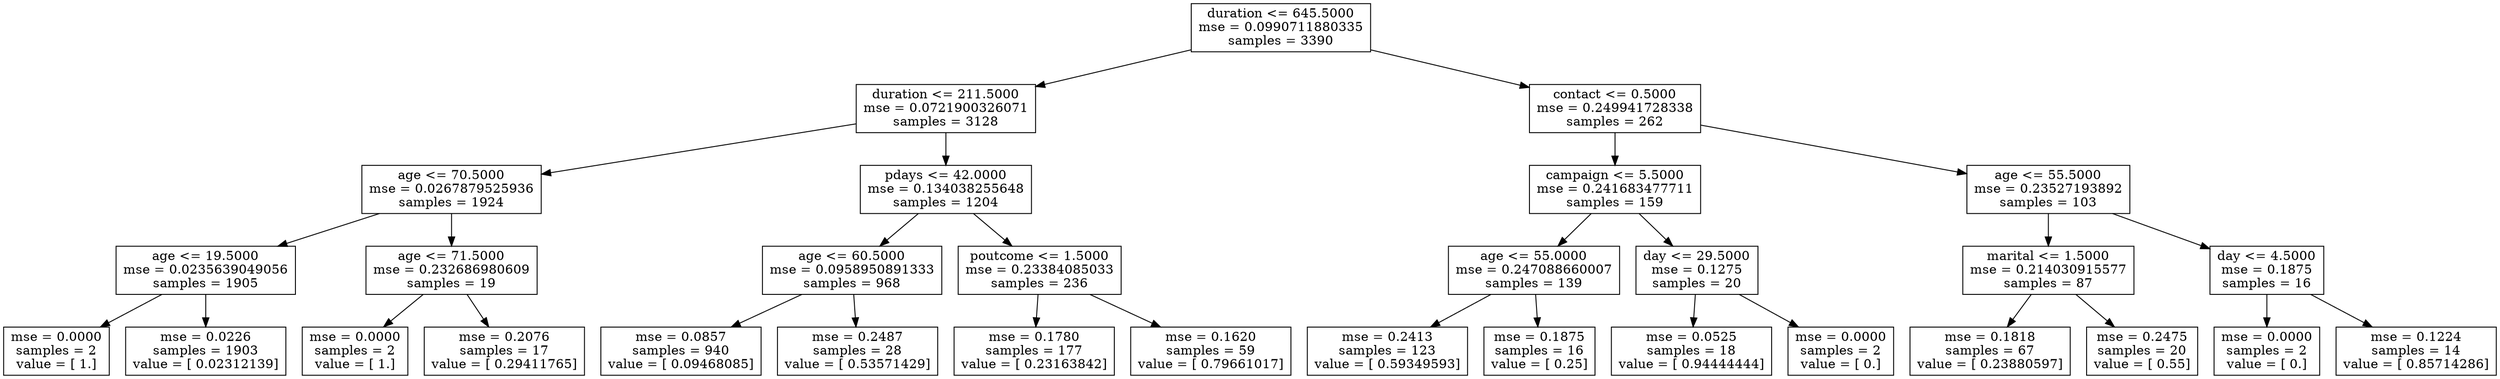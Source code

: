 digraph Tree {
0 [label="duration <= 645.5000\nmse = 0.0990711880335\nsamples = 3390", shape="box"] ;
1 [label="duration <= 211.5000\nmse = 0.0721900326071\nsamples = 3128", shape="box"] ;
0 -> 1 ;
2 [label="age <= 70.5000\nmse = 0.0267879525936\nsamples = 1924", shape="box"] ;
1 -> 2 ;
3 [label="age <= 19.5000\nmse = 0.0235639049056\nsamples = 1905", shape="box"] ;
2 -> 3 ;
4 [label="mse = 0.0000\nsamples = 2\nvalue = [ 1.]", shape="box"] ;
3 -> 4 ;
5 [label="mse = 0.0226\nsamples = 1903\nvalue = [ 0.02312139]", shape="box"] ;
3 -> 5 ;
6 [label="age <= 71.5000\nmse = 0.232686980609\nsamples = 19", shape="box"] ;
2 -> 6 ;
7 [label="mse = 0.0000\nsamples = 2\nvalue = [ 1.]", shape="box"] ;
6 -> 7 ;
8 [label="mse = 0.2076\nsamples = 17\nvalue = [ 0.29411765]", shape="box"] ;
6 -> 8 ;
9 [label="pdays <= 42.0000\nmse = 0.134038255648\nsamples = 1204", shape="box"] ;
1 -> 9 ;
10 [label="age <= 60.5000\nmse = 0.0958950891333\nsamples = 968", shape="box"] ;
9 -> 10 ;
11 [label="mse = 0.0857\nsamples = 940\nvalue = [ 0.09468085]", shape="box"] ;
10 -> 11 ;
12 [label="mse = 0.2487\nsamples = 28\nvalue = [ 0.53571429]", shape="box"] ;
10 -> 12 ;
13 [label="poutcome <= 1.5000\nmse = 0.23384085033\nsamples = 236", shape="box"] ;
9 -> 13 ;
14 [label="mse = 0.1780\nsamples = 177\nvalue = [ 0.23163842]", shape="box"] ;
13 -> 14 ;
15 [label="mse = 0.1620\nsamples = 59\nvalue = [ 0.79661017]", shape="box"] ;
13 -> 15 ;
16 [label="contact <= 0.5000\nmse = 0.249941728338\nsamples = 262", shape="box"] ;
0 -> 16 ;
17 [label="campaign <= 5.5000\nmse = 0.241683477711\nsamples = 159", shape="box"] ;
16 -> 17 ;
18 [label="age <= 55.0000\nmse = 0.247088660007\nsamples = 139", shape="box"] ;
17 -> 18 ;
19 [label="mse = 0.2413\nsamples = 123\nvalue = [ 0.59349593]", shape="box"] ;
18 -> 19 ;
20 [label="mse = 0.1875\nsamples = 16\nvalue = [ 0.25]", shape="box"] ;
18 -> 20 ;
21 [label="day <= 29.5000\nmse = 0.1275\nsamples = 20", shape="box"] ;
17 -> 21 ;
22 [label="mse = 0.0525\nsamples = 18\nvalue = [ 0.94444444]", shape="box"] ;
21 -> 22 ;
23 [label="mse = 0.0000\nsamples = 2\nvalue = [ 0.]", shape="box"] ;
21 -> 23 ;
24 [label="age <= 55.5000\nmse = 0.23527193892\nsamples = 103", shape="box"] ;
16 -> 24 ;
25 [label="marital <= 1.5000\nmse = 0.214030915577\nsamples = 87", shape="box"] ;
24 -> 25 ;
26 [label="mse = 0.1818\nsamples = 67\nvalue = [ 0.23880597]", shape="box"] ;
25 -> 26 ;
27 [label="mse = 0.2475\nsamples = 20\nvalue = [ 0.55]", shape="box"] ;
25 -> 27 ;
28 [label="day <= 4.5000\nmse = 0.1875\nsamples = 16", shape="box"] ;
24 -> 28 ;
29 [label="mse = 0.0000\nsamples = 2\nvalue = [ 0.]", shape="box"] ;
28 -> 29 ;
30 [label="mse = 0.1224\nsamples = 14\nvalue = [ 0.85714286]", shape="box"] ;
28 -> 30 ;
}